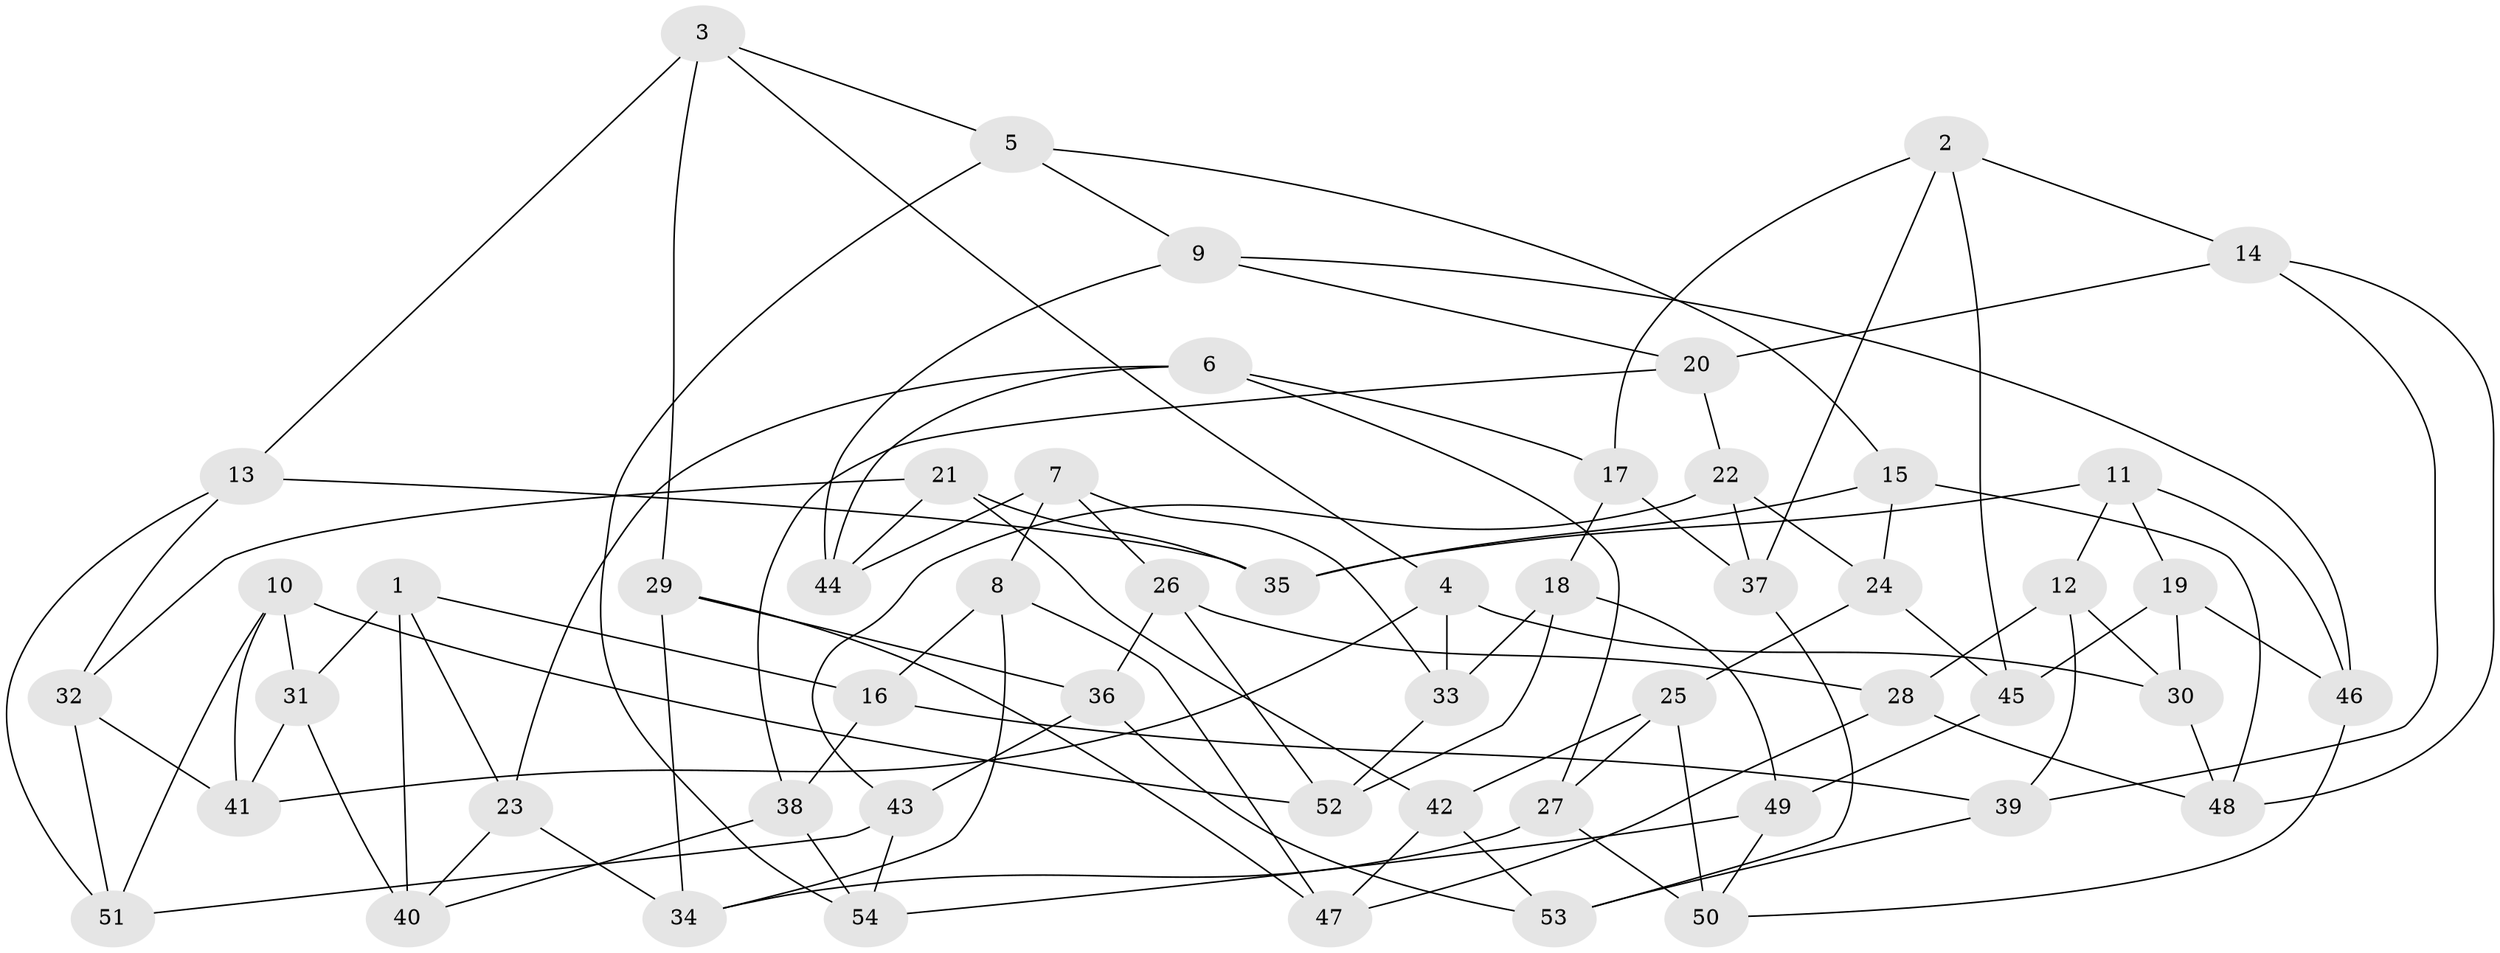 // coarse degree distribution, {3: 0.05405405405405406, 6: 0.40540540540540543, 4: 0.4864864864864865, 5: 0.05405405405405406}
// Generated by graph-tools (version 1.1) at 2025/52/02/27/25 19:52:26]
// undirected, 54 vertices, 108 edges
graph export_dot {
graph [start="1"]
  node [color=gray90,style=filled];
  1;
  2;
  3;
  4;
  5;
  6;
  7;
  8;
  9;
  10;
  11;
  12;
  13;
  14;
  15;
  16;
  17;
  18;
  19;
  20;
  21;
  22;
  23;
  24;
  25;
  26;
  27;
  28;
  29;
  30;
  31;
  32;
  33;
  34;
  35;
  36;
  37;
  38;
  39;
  40;
  41;
  42;
  43;
  44;
  45;
  46;
  47;
  48;
  49;
  50;
  51;
  52;
  53;
  54;
  1 -- 31;
  1 -- 16;
  1 -- 40;
  1 -- 23;
  2 -- 14;
  2 -- 17;
  2 -- 37;
  2 -- 45;
  3 -- 4;
  3 -- 13;
  3 -- 5;
  3 -- 29;
  4 -- 41;
  4 -- 33;
  4 -- 30;
  5 -- 9;
  5 -- 15;
  5 -- 54;
  6 -- 27;
  6 -- 44;
  6 -- 17;
  6 -- 23;
  7 -- 26;
  7 -- 33;
  7 -- 8;
  7 -- 44;
  8 -- 47;
  8 -- 16;
  8 -- 34;
  9 -- 46;
  9 -- 20;
  9 -- 44;
  10 -- 31;
  10 -- 52;
  10 -- 51;
  10 -- 41;
  11 -- 46;
  11 -- 12;
  11 -- 35;
  11 -- 19;
  12 -- 39;
  12 -- 30;
  12 -- 28;
  13 -- 51;
  13 -- 35;
  13 -- 32;
  14 -- 20;
  14 -- 48;
  14 -- 39;
  15 -- 48;
  15 -- 24;
  15 -- 35;
  16 -- 39;
  16 -- 38;
  17 -- 37;
  17 -- 18;
  18 -- 49;
  18 -- 33;
  18 -- 52;
  19 -- 30;
  19 -- 45;
  19 -- 46;
  20 -- 22;
  20 -- 38;
  21 -- 35;
  21 -- 42;
  21 -- 44;
  21 -- 32;
  22 -- 43;
  22 -- 37;
  22 -- 24;
  23 -- 34;
  23 -- 40;
  24 -- 25;
  24 -- 45;
  25 -- 50;
  25 -- 27;
  25 -- 42;
  26 -- 28;
  26 -- 52;
  26 -- 36;
  27 -- 50;
  27 -- 34;
  28 -- 48;
  28 -- 47;
  29 -- 47;
  29 -- 36;
  29 -- 34;
  30 -- 48;
  31 -- 41;
  31 -- 40;
  32 -- 51;
  32 -- 41;
  33 -- 52;
  36 -- 43;
  36 -- 53;
  37 -- 53;
  38 -- 40;
  38 -- 54;
  39 -- 53;
  42 -- 53;
  42 -- 47;
  43 -- 51;
  43 -- 54;
  45 -- 49;
  46 -- 50;
  49 -- 50;
  49 -- 54;
}
